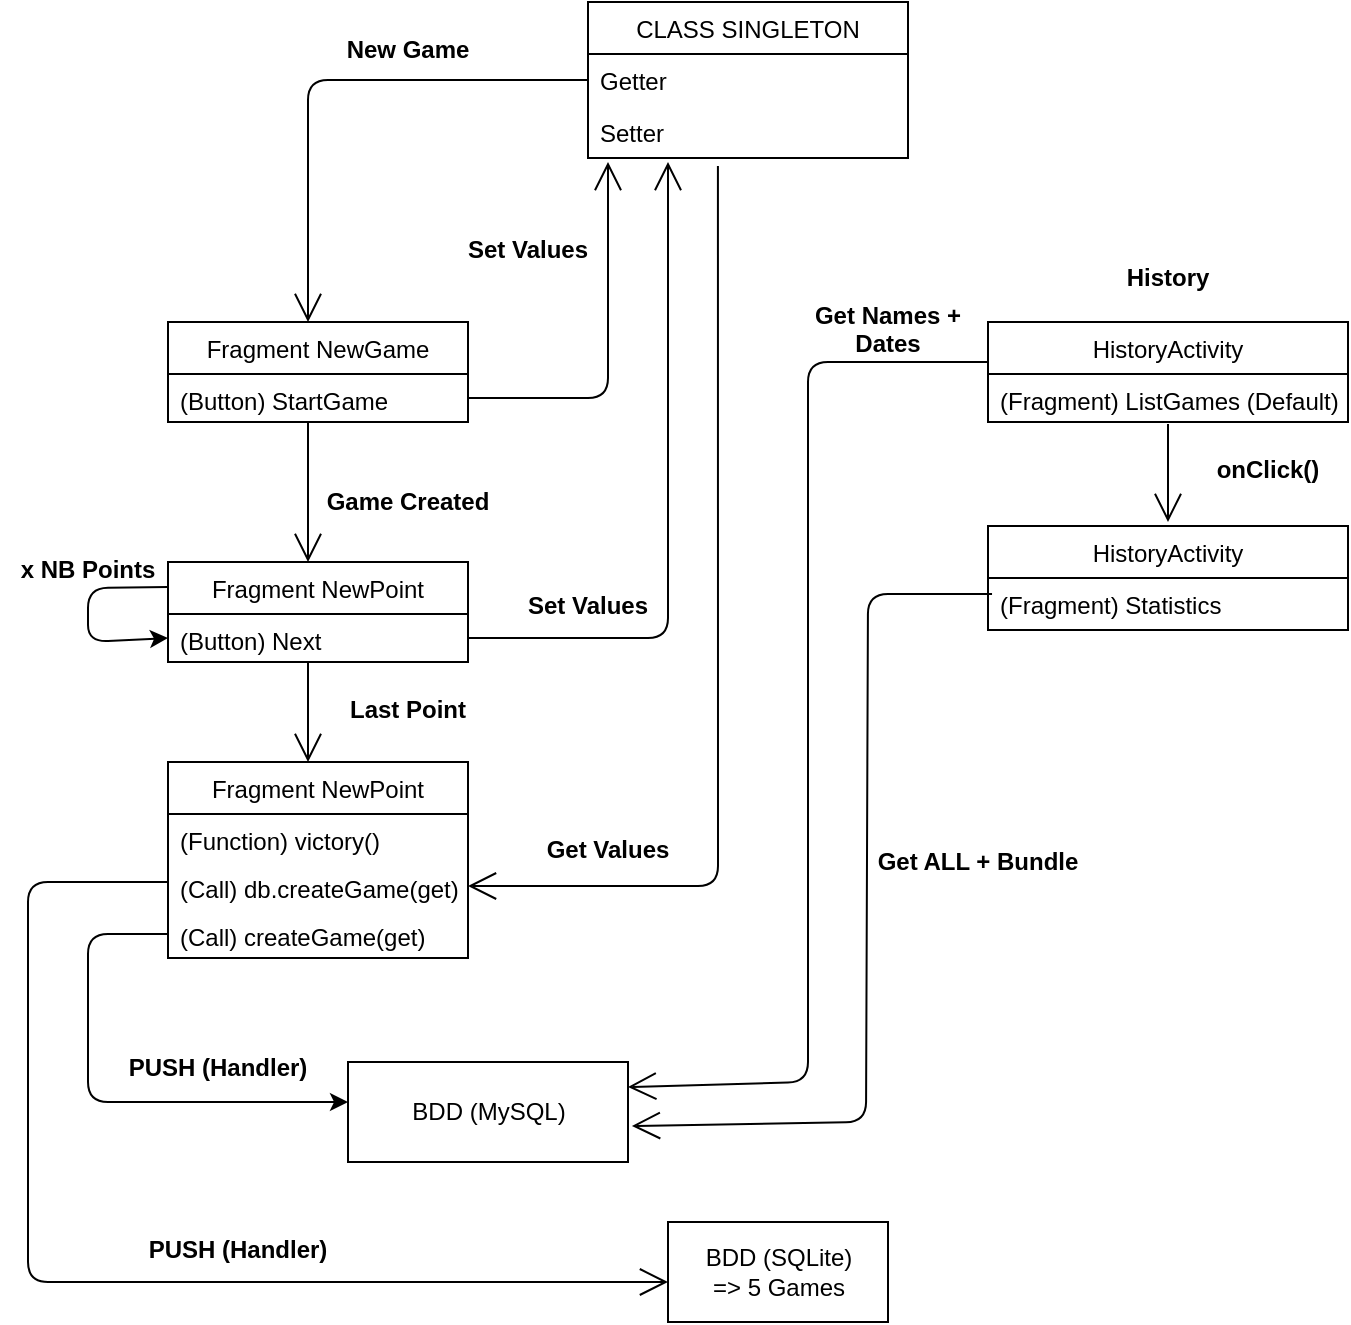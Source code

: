 <mxfile version="14.5.7" type="github">
  <diagram id="xEyc86nmr2D_uog5RZ8k" name="Page-1">
    <mxGraphModel dx="1282" dy="756" grid="1" gridSize="10" guides="1" tooltips="1" connect="1" arrows="1" fold="1" page="1" pageScale="1" pageWidth="827" pageHeight="1169" math="0" shadow="0">
      <root>
        <mxCell id="0" />
        <mxCell id="1" parent="0" />
        <mxCell id="3Ked7T3tFeqkyxFhHWcR-1" value="CLASS SINGLETON" style="swimlane;fontStyle=0;childLayout=stackLayout;horizontal=1;startSize=26;fillColor=none;horizontalStack=0;resizeParent=1;resizeParentMax=0;resizeLast=0;collapsible=1;marginBottom=0;" parent="1" vertex="1">
          <mxGeometry x="320" y="40" width="160" height="78" as="geometry">
            <mxRectangle x="320" y="40" width="100" height="26" as="alternateBounds" />
          </mxGeometry>
        </mxCell>
        <mxCell id="3Ked7T3tFeqkyxFhHWcR-2" value="Getter" style="text;strokeColor=none;fillColor=none;align=left;verticalAlign=top;spacingLeft=4;spacingRight=4;overflow=hidden;rotatable=0;points=[[0,0.5],[1,0.5]];portConstraint=eastwest;" parent="3Ked7T3tFeqkyxFhHWcR-1" vertex="1">
          <mxGeometry y="26" width="160" height="26" as="geometry" />
        </mxCell>
        <mxCell id="3Ked7T3tFeqkyxFhHWcR-3" value="Setter" style="text;strokeColor=none;fillColor=none;align=left;verticalAlign=top;spacingLeft=4;spacingRight=4;overflow=hidden;rotatable=0;points=[[0,0.5],[1,0.5]];portConstraint=eastwest;" parent="3Ked7T3tFeqkyxFhHWcR-1" vertex="1">
          <mxGeometry y="52" width="160" height="26" as="geometry" />
        </mxCell>
        <mxCell id="3Ked7T3tFeqkyxFhHWcR-6" value="" style="endArrow=open;endFill=1;endSize=12;html=1;exitX=0;exitY=0.5;exitDx=0;exitDy=0;" parent="1" source="3Ked7T3tFeqkyxFhHWcR-2" edge="1">
          <mxGeometry width="160" relative="1" as="geometry">
            <mxPoint x="400" y="290" as="sourcePoint" />
            <mxPoint x="180" y="200" as="targetPoint" />
            <Array as="points">
              <mxPoint x="180" y="79" />
            </Array>
          </mxGeometry>
        </mxCell>
        <mxCell id="3Ked7T3tFeqkyxFhHWcR-7" value="New Game" style="text;align=center;fontStyle=1;verticalAlign=middle;spacingLeft=3;spacingRight=3;strokeColor=none;rotatable=0;points=[[0,0.5],[1,0.5]];portConstraint=eastwest;" parent="1" vertex="1">
          <mxGeometry x="190" y="50" width="80" height="26" as="geometry" />
        </mxCell>
        <mxCell id="3Ked7T3tFeqkyxFhHWcR-8" value="Fragment NewGame" style="swimlane;fontStyle=0;childLayout=stackLayout;horizontal=1;startSize=26;fillColor=none;horizontalStack=0;resizeParent=1;resizeParentMax=0;resizeLast=0;collapsible=1;marginBottom=0;" parent="1" vertex="1">
          <mxGeometry x="110" y="200" width="150" height="50" as="geometry" />
        </mxCell>
        <mxCell id="3Ked7T3tFeqkyxFhHWcR-9" value="(Button) StartGame " style="text;strokeColor=none;fillColor=none;align=left;verticalAlign=top;spacingLeft=4;spacingRight=4;overflow=hidden;rotatable=0;points=[[0,0.5],[1,0.5]];portConstraint=eastwest;" parent="3Ked7T3tFeqkyxFhHWcR-8" vertex="1">
          <mxGeometry y="26" width="150" height="24" as="geometry" />
        </mxCell>
        <mxCell id="3Ked7T3tFeqkyxFhHWcR-13" value="" style="endArrow=open;endFill=1;endSize=12;html=1;exitX=0.45;exitY=1.067;exitDx=0;exitDy=0;exitPerimeter=0;" parent="1" edge="1">
          <mxGeometry width="160" relative="1" as="geometry">
            <mxPoint x="180" y="250" as="sourcePoint" />
            <mxPoint x="180" y="320" as="targetPoint" />
          </mxGeometry>
        </mxCell>
        <mxCell id="3Ked7T3tFeqkyxFhHWcR-14" value="Game Created" style="text;align=center;fontStyle=1;verticalAlign=middle;spacingLeft=3;spacingRight=3;strokeColor=none;rotatable=0;points=[[0,0.5],[1,0.5]];portConstraint=eastwest;" parent="1" vertex="1">
          <mxGeometry x="180" y="276" width="100" height="26" as="geometry" />
        </mxCell>
        <mxCell id="3Ked7T3tFeqkyxFhHWcR-15" value="Fragment NewPoint" style="swimlane;fontStyle=0;childLayout=stackLayout;horizontal=1;startSize=26;fillColor=none;horizontalStack=0;resizeParent=1;resizeParentMax=0;resizeLast=0;collapsible=1;marginBottom=0;" parent="1" vertex="1">
          <mxGeometry x="110" y="320" width="150" height="50" as="geometry" />
        </mxCell>
        <mxCell id="3Ked7T3tFeqkyxFhHWcR-16" value="(Button) Next " style="text;strokeColor=none;fillColor=none;align=left;verticalAlign=top;spacingLeft=4;spacingRight=4;overflow=hidden;rotatable=0;points=[[0,0.5],[1,0.5]];portConstraint=eastwest;" parent="3Ked7T3tFeqkyxFhHWcR-15" vertex="1">
          <mxGeometry y="26" width="150" height="24" as="geometry" />
        </mxCell>
        <mxCell id="3Ked7T3tFeqkyxFhHWcR-36" value="" style="endArrow=classic;html=1;exitX=0;exitY=0.25;exitDx=0;exitDy=0;entryX=0;entryY=0.5;entryDx=0;entryDy=0;" parent="3Ked7T3tFeqkyxFhHWcR-15" source="3Ked7T3tFeqkyxFhHWcR-15" target="3Ked7T3tFeqkyxFhHWcR-16" edge="1">
          <mxGeometry width="50" height="50" relative="1" as="geometry">
            <mxPoint x="-90" y="40" as="sourcePoint" />
            <mxPoint x="-30" y="60" as="targetPoint" />
            <Array as="points">
              <mxPoint x="-40" y="13" />
              <mxPoint x="-40" y="40" />
            </Array>
          </mxGeometry>
        </mxCell>
        <mxCell id="3Ked7T3tFeqkyxFhHWcR-20" value="" style="endArrow=open;endFill=1;endSize=12;html=1;exitX=0.45;exitY=1.067;exitDx=0;exitDy=0;exitPerimeter=0;" parent="1" edge="1">
          <mxGeometry width="160" relative="1" as="geometry">
            <mxPoint x="180" y="370" as="sourcePoint" />
            <mxPoint x="180" y="420" as="targetPoint" />
            <Array as="points">
              <mxPoint x="180" y="390" />
            </Array>
          </mxGeometry>
        </mxCell>
        <mxCell id="3Ked7T3tFeqkyxFhHWcR-21" value="Last Point" style="text;align=center;fontStyle=1;verticalAlign=middle;spacingLeft=3;spacingRight=3;strokeColor=none;rotatable=0;points=[[0,0.5],[1,0.5]];portConstraint=eastwest;" parent="1" vertex="1">
          <mxGeometry x="180" y="380" width="100" height="26" as="geometry" />
        </mxCell>
        <mxCell id="3Ked7T3tFeqkyxFhHWcR-25" value="" style="endArrow=open;endFill=1;endSize=12;html=1;exitX=1;exitY=0.5;exitDx=0;exitDy=0;" parent="1" source="3Ked7T3tFeqkyxFhHWcR-9" edge="1">
          <mxGeometry width="160" relative="1" as="geometry">
            <mxPoint x="260" y="630" as="sourcePoint" />
            <mxPoint x="330" y="120" as="targetPoint" />
            <Array as="points">
              <mxPoint x="330" y="238" />
            </Array>
          </mxGeometry>
        </mxCell>
        <mxCell id="3Ked7T3tFeqkyxFhHWcR-27" value="HistoryActivity" style="swimlane;fontStyle=0;childLayout=stackLayout;horizontal=1;startSize=26;fillColor=none;horizontalStack=0;resizeParent=1;resizeParentMax=0;resizeLast=0;collapsible=1;marginBottom=0;" parent="1" vertex="1">
          <mxGeometry x="520" y="200" width="180" height="50" as="geometry" />
        </mxCell>
        <mxCell id="3Ked7T3tFeqkyxFhHWcR-28" value="(Fragment) ListGames (Default) " style="text;strokeColor=none;fillColor=none;align=left;verticalAlign=top;spacingLeft=4;spacingRight=4;overflow=hidden;rotatable=0;points=[[0,0.5],[1,0.5]];portConstraint=eastwest;" parent="3Ked7T3tFeqkyxFhHWcR-27" vertex="1">
          <mxGeometry y="26" width="180" height="24" as="geometry" />
        </mxCell>
        <mxCell id="3Ked7T3tFeqkyxFhHWcR-29" value="HistoryActivity" style="swimlane;fontStyle=0;childLayout=stackLayout;horizontal=1;startSize=26;fillColor=none;horizontalStack=0;resizeParent=1;resizeParentMax=0;resizeLast=0;collapsible=1;marginBottom=0;" parent="1" vertex="1">
          <mxGeometry x="520" y="302" width="180" height="52" as="geometry" />
        </mxCell>
        <mxCell id="3Ked7T3tFeqkyxFhHWcR-30" value="(Fragment) Statistics" style="text;strokeColor=none;fillColor=none;align=left;verticalAlign=top;spacingLeft=4;spacingRight=4;overflow=hidden;rotatable=0;points=[[0,0.5],[1,0.5]];portConstraint=eastwest;" parent="3Ked7T3tFeqkyxFhHWcR-29" vertex="1">
          <mxGeometry y="26" width="180" height="26" as="geometry" />
        </mxCell>
        <mxCell id="3Ked7T3tFeqkyxFhHWcR-32" value="" style="endArrow=open;endFill=1;endSize=12;html=1;exitX=0.5;exitY=1.042;exitDx=0;exitDy=0;exitPerimeter=0;" parent="1" source="3Ked7T3tFeqkyxFhHWcR-28" edge="1">
          <mxGeometry width="160" relative="1" as="geometry">
            <mxPoint x="610" y="280" as="sourcePoint" />
            <mxPoint x="610" y="300" as="targetPoint" />
          </mxGeometry>
        </mxCell>
        <mxCell id="3Ked7T3tFeqkyxFhHWcR-34" value="History" style="text;align=center;fontStyle=1;verticalAlign=middle;spacingLeft=3;spacingRight=3;strokeColor=none;rotatable=0;points=[[0,0.5],[1,0.5]];portConstraint=eastwest;" parent="1" vertex="1">
          <mxGeometry x="570" y="164" width="80" height="26" as="geometry" />
        </mxCell>
        <mxCell id="3Ked7T3tFeqkyxFhHWcR-35" value="Set Values" style="text;align=center;fontStyle=1;verticalAlign=middle;spacingLeft=3;spacingRight=3;strokeColor=none;rotatable=0;points=[[0,0.5],[1,0.5]];portConstraint=eastwest;" parent="1" vertex="1">
          <mxGeometry x="250" y="150" width="80" height="26" as="geometry" />
        </mxCell>
        <mxCell id="3Ked7T3tFeqkyxFhHWcR-37" value="x NB Points" style="text;align=center;fontStyle=1;verticalAlign=middle;spacingLeft=3;spacingRight=3;strokeColor=none;rotatable=0;points=[[0,0.5],[1,0.5]];portConstraint=eastwest;" parent="1" vertex="1">
          <mxGeometry x="30" y="310" width="80" height="26" as="geometry" />
        </mxCell>
        <mxCell id="3Ked7T3tFeqkyxFhHWcR-38" value="Fragment NewPoint" style="swimlane;fontStyle=0;childLayout=stackLayout;horizontal=1;startSize=26;fillColor=none;horizontalStack=0;resizeParent=1;resizeParentMax=0;resizeLast=0;collapsible=1;marginBottom=0;" parent="1" vertex="1">
          <mxGeometry x="110" y="420" width="150" height="98" as="geometry" />
        </mxCell>
        <mxCell id="3Ked7T3tFeqkyxFhHWcR-41" value="(Function) victory() " style="text;strokeColor=none;fillColor=none;align=left;verticalAlign=top;spacingLeft=4;spacingRight=4;overflow=hidden;rotatable=0;points=[[0,0.5],[1,0.5]];portConstraint=eastwest;" parent="3Ked7T3tFeqkyxFhHWcR-38" vertex="1">
          <mxGeometry y="26" width="150" height="24" as="geometry" />
        </mxCell>
        <mxCell id="3Ked7T3tFeqkyxFhHWcR-39" value="(Call) db.createGame(get) " style="text;strokeColor=none;fillColor=none;align=left;verticalAlign=top;spacingLeft=4;spacingRight=4;overflow=hidden;rotatable=0;points=[[0,0.5],[1,0.5]];portConstraint=eastwest;" parent="3Ked7T3tFeqkyxFhHWcR-38" vertex="1">
          <mxGeometry y="50" width="150" height="24" as="geometry" />
        </mxCell>
        <mxCell id="QCs9oSMD8gHpuAY-UFar-1" value="(Call) createGame(get) " style="text;strokeColor=none;fillColor=none;align=left;verticalAlign=top;spacingLeft=4;spacingRight=4;overflow=hidden;rotatable=0;points=[[0,0.5],[1,0.5]];portConstraint=eastwest;" vertex="1" parent="3Ked7T3tFeqkyxFhHWcR-38">
          <mxGeometry y="74" width="150" height="24" as="geometry" />
        </mxCell>
        <mxCell id="3Ked7T3tFeqkyxFhHWcR-42" value="" style="endArrow=open;endFill=1;endSize=12;html=1;exitX=1;exitY=0.5;exitDx=0;exitDy=0;" parent="1" edge="1">
          <mxGeometry width="160" relative="1" as="geometry">
            <mxPoint x="260" y="358" as="sourcePoint" />
            <mxPoint x="360" y="120" as="targetPoint" />
            <Array as="points">
              <mxPoint x="360" y="358" />
            </Array>
          </mxGeometry>
        </mxCell>
        <mxCell id="3Ked7T3tFeqkyxFhHWcR-43" value="Set Values" style="text;align=center;fontStyle=1;verticalAlign=middle;spacingLeft=3;spacingRight=3;strokeColor=none;rotatable=0;points=[[0,0.5],[1,0.5]];portConstraint=eastwest;" parent="1" vertex="1">
          <mxGeometry x="280" y="328" width="80" height="26" as="geometry" />
        </mxCell>
        <mxCell id="3Ked7T3tFeqkyxFhHWcR-44" value="" style="endArrow=open;endFill=1;endSize=12;html=1;exitX=0.406;exitY=1.154;exitDx=0;exitDy=0;exitPerimeter=0;entryX=1;entryY=0.5;entryDx=0;entryDy=0;" parent="1" source="3Ked7T3tFeqkyxFhHWcR-3" target="3Ked7T3tFeqkyxFhHWcR-39" edge="1">
          <mxGeometry width="160" relative="1" as="geometry">
            <mxPoint x="360" y="460" as="sourcePoint" />
            <mxPoint x="385" y="490" as="targetPoint" />
            <Array as="points">
              <mxPoint x="385" y="482" />
            </Array>
          </mxGeometry>
        </mxCell>
        <mxCell id="3Ked7T3tFeqkyxFhHWcR-45" value="Get Values" style="text;align=center;fontStyle=1;verticalAlign=middle;spacingLeft=3;spacingRight=3;strokeColor=none;rotatable=0;points=[[0,0.5],[1,0.5]];portConstraint=eastwest;" parent="1" vertex="1">
          <mxGeometry x="290" y="450" width="80" height="26" as="geometry" />
        </mxCell>
        <mxCell id="3Ked7T3tFeqkyxFhHWcR-49" value="&lt;div&gt;BDD (SQLite)&lt;/div&gt;&lt;div&gt;=&amp;gt; 5 Games&lt;br&gt;&lt;/div&gt;" style="html=1;" parent="1" vertex="1">
          <mxGeometry x="360" y="650" width="110" height="50" as="geometry" />
        </mxCell>
        <mxCell id="3Ked7T3tFeqkyxFhHWcR-50" value="" style="endArrow=open;endFill=1;endSize=12;html=1;" parent="1" edge="1">
          <mxGeometry width="160" relative="1" as="geometry">
            <mxPoint x="110" y="480" as="sourcePoint" />
            <mxPoint x="360" y="680" as="targetPoint" />
            <Array as="points">
              <mxPoint x="40" y="480" />
              <mxPoint x="40" y="680" />
            </Array>
          </mxGeometry>
        </mxCell>
        <mxCell id="3Ked7T3tFeqkyxFhHWcR-51" value="PUSH (Handler)" style="text;align=center;fontStyle=1;verticalAlign=middle;spacingLeft=3;spacingRight=3;strokeColor=none;rotatable=0;points=[[0,0.5],[1,0.5]];portConstraint=eastwest;" parent="1" vertex="1">
          <mxGeometry x="100" y="650" width="90" height="26" as="geometry" />
        </mxCell>
        <mxCell id="FQ40qVaJNndSNLyhqhBv-1" value="" style="endArrow=open;endFill=1;endSize=12;html=1;exitX=0;exitY=0.5;exitDx=0;exitDy=0;entryX=1;entryY=0.25;entryDx=0;entryDy=0;" parent="1" target="QCs9oSMD8gHpuAY-UFar-3" edge="1">
          <mxGeometry width="160" relative="1" as="geometry">
            <mxPoint x="520" y="220" as="sourcePoint" />
            <mxPoint x="380" y="341" as="targetPoint" />
            <Array as="points">
              <mxPoint x="430" y="220" />
              <mxPoint x="430" y="580" />
            </Array>
          </mxGeometry>
        </mxCell>
        <mxCell id="FQ40qVaJNndSNLyhqhBv-2" value="Get Names +&#xa;Dates" style="text;align=center;fontStyle=1;verticalAlign=middle;spacingLeft=3;spacingRight=3;strokeColor=none;rotatable=0;points=[[0,0.5],[1,0.5]];portConstraint=eastwest;" parent="1" vertex="1">
          <mxGeometry x="430" y="190" width="80" height="26" as="geometry" />
        </mxCell>
        <mxCell id="FQ40qVaJNndSNLyhqhBv-3" value="onClick()" style="text;align=center;fontStyle=1;verticalAlign=middle;spacingLeft=3;spacingRight=3;strokeColor=none;rotatable=0;points=[[0,0.5],[1,0.5]];portConstraint=eastwest;" parent="1" vertex="1">
          <mxGeometry x="620" y="260" width="80" height="26" as="geometry" />
        </mxCell>
        <mxCell id="FQ40qVaJNndSNLyhqhBv-4" value="" style="endArrow=open;endFill=1;endSize=12;html=1;exitX=0;exitY=0.5;exitDx=0;exitDy=0;entryX=1.014;entryY=0.64;entryDx=0;entryDy=0;entryPerimeter=0;" parent="1" target="QCs9oSMD8gHpuAY-UFar-3" edge="1">
          <mxGeometry width="160" relative="1" as="geometry">
            <mxPoint x="522.02" y="336" as="sourcePoint" />
            <mxPoint x="430" y="663" as="targetPoint" />
            <Array as="points">
              <mxPoint x="460" y="336" />
              <mxPoint x="459" y="600" />
            </Array>
          </mxGeometry>
        </mxCell>
        <mxCell id="FQ40qVaJNndSNLyhqhBv-5" value="Get ALL + Bundle" style="text;align=center;fontStyle=1;verticalAlign=middle;spacingLeft=3;spacingRight=3;strokeColor=none;rotatable=0;points=[[0,0.5],[1,0.5]];portConstraint=eastwest;" parent="1" vertex="1">
          <mxGeometry x="460" y="456" width="110" height="26" as="geometry" />
        </mxCell>
        <mxCell id="QCs9oSMD8gHpuAY-UFar-2" value="" style="endArrow=classic;html=1;exitX=0;exitY=0.5;exitDx=0;exitDy=0;" edge="1" parent="1" source="QCs9oSMD8gHpuAY-UFar-1">
          <mxGeometry width="50" height="50" relative="1" as="geometry">
            <mxPoint x="510" y="540" as="sourcePoint" />
            <mxPoint x="200" y="590" as="targetPoint" />
            <Array as="points">
              <mxPoint x="70" y="506" />
              <mxPoint x="70" y="590" />
            </Array>
          </mxGeometry>
        </mxCell>
        <mxCell id="QCs9oSMD8gHpuAY-UFar-3" value="&lt;div&gt;BDD (MySQL)&lt;/div&gt;" style="html=1;" vertex="1" parent="1">
          <mxGeometry x="200" y="570" width="140" height="50" as="geometry" />
        </mxCell>
        <mxCell id="QCs9oSMD8gHpuAY-UFar-4" value="PUSH (Handler)" style="text;align=center;fontStyle=1;verticalAlign=middle;spacingLeft=3;spacingRight=3;strokeColor=none;rotatable=0;points=[[0,0.5],[1,0.5]];portConstraint=eastwest;" vertex="1" parent="1">
          <mxGeometry x="90" y="559" width="90" height="26" as="geometry" />
        </mxCell>
      </root>
    </mxGraphModel>
  </diagram>
</mxfile>
